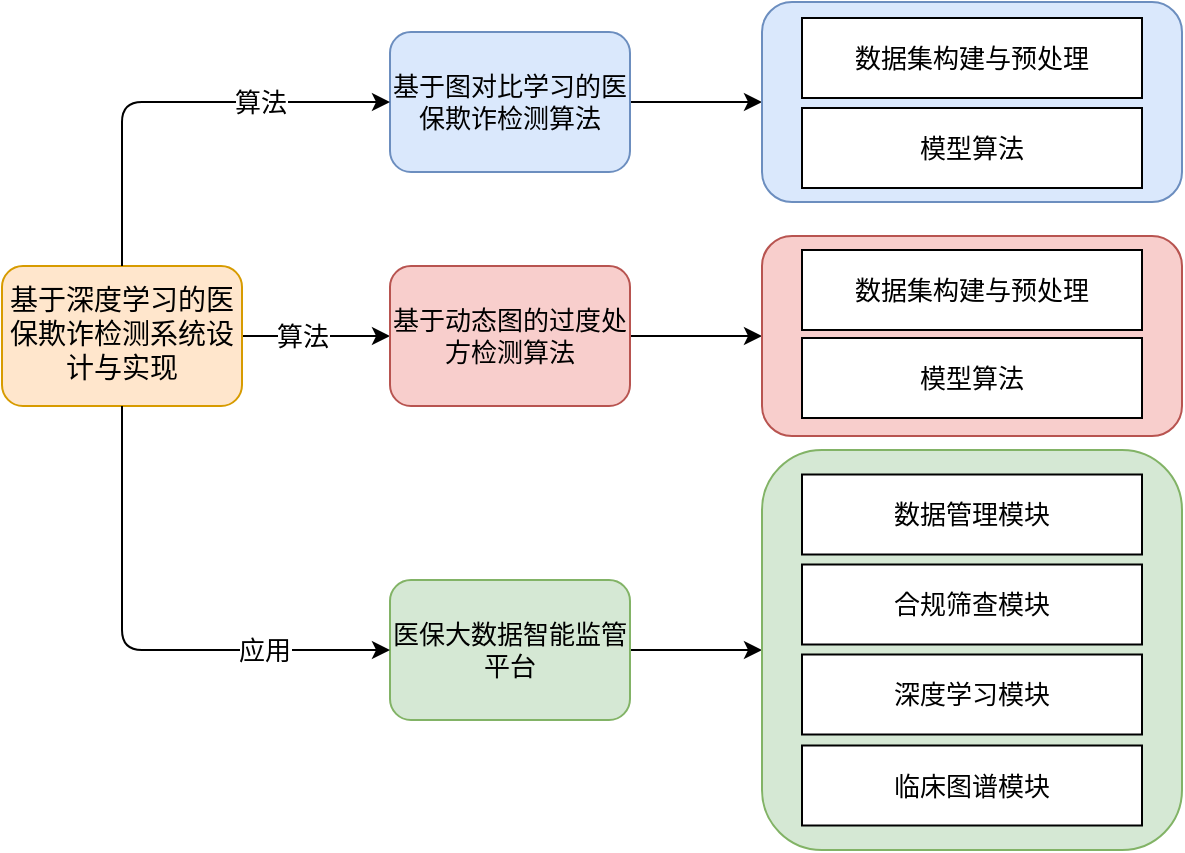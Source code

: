 <mxfile version="15.8.6" type="github">
  <diagram id="MgEjdaWWdwEsuHHKxT5H" name="第 1 页">
    <mxGraphModel dx="1422" dy="762" grid="1" gridSize="10" guides="1" tooltips="1" connect="1" arrows="1" fold="1" page="1" pageScale="1" pageWidth="827" pageHeight="1169" math="0" shadow="0">
      <root>
        <mxCell id="0" />
        <mxCell id="1" parent="0" />
        <mxCell id="LFI6K4kIaEwmIYhCkQtk-36" style="edgeStyle=orthogonalEdgeStyle;rounded=1;sketch=0;orthogonalLoop=1;jettySize=auto;html=1;exitX=1;exitY=0.5;exitDx=0;exitDy=0;entryX=0;entryY=0.5;entryDx=0;entryDy=0;fontFamily=Noto Sans Simplified Chinese;fontSource=https%3A%2F%2Ffonts.googleapis.com%2Fcss%3Ffamily%3DNoto%2BSans%2BSimplified%2BChinese;fontColor=#000000;fontSize=13;" parent="1" source="LFI6K4kIaEwmIYhCkQtk-2" target="LFI6K4kIaEwmIYhCkQtk-12" edge="1">
          <mxGeometry relative="1" as="geometry" />
        </mxCell>
        <mxCell id="LFI6K4kIaEwmIYhCkQtk-37" value="算法" style="edgeLabel;html=1;align=center;verticalAlign=middle;resizable=0;points=[];fontFamily=Noto Sans Simplified Chinese;fontColor=#000000;fontSize=13;" parent="LFI6K4kIaEwmIYhCkQtk-36" vertex="1" connectable="0">
          <mxGeometry x="-0.255" relative="1" as="geometry">
            <mxPoint x="2" as="offset" />
          </mxGeometry>
        </mxCell>
        <mxCell id="LFI6K4kIaEwmIYhCkQtk-2" value="&lt;p style=&quot;margin-top: 0pt; margin-bottom: 0pt; margin-left: 0in; direction: ltr; unicode-bidi: embed; word-break: normal; font-size: 14px;&quot;&gt;&lt;span style=&quot;font-size: 14px;&quot;&gt;基于深度学习的医保欺诈检测系统设计与实现&lt;/span&gt;&lt;/p&gt;" style="whiteSpace=wrap;html=1;sketch=0;fillColor=#ffe6cc;strokeColor=#d79b00;verticalAlign=middle;horizontal=1;direction=east;fontFamily=Noto Sans Simplified Chinese;rounded=1;fontSource=https%3A%2F%2Ffonts.googleapis.com%2Fcss%3Ffamily%3DNoto%2BSans%2BSimplified%2BChinese;fontSize=14;fontStyle=0" parent="1" vertex="1">
          <mxGeometry x="100" y="290" width="120" height="70" as="geometry" />
        </mxCell>
        <mxCell id="LFI6K4kIaEwmIYhCkQtk-11" value="" style="edgeStyle=orthogonalEdgeStyle;rounded=1;sketch=0;orthogonalLoop=1;jettySize=auto;html=1;fontFamily=Noto Sans Simplified Chinese;fontSource=https%3A%2F%2Ffonts.googleapis.com%2Fcss%3Ffamily%3DNoto%2BSans%2BSimplified%2BChinese;fontColor=#000000;fontSize=13;" parent="1" source="LFI6K4kIaEwmIYhCkQtk-5" target="LFI6K4kIaEwmIYhCkQtk-10" edge="1">
          <mxGeometry relative="1" as="geometry" />
        </mxCell>
        <mxCell id="LFI6K4kIaEwmIYhCkQtk-5" value="&lt;p style=&quot;margin-top: 0pt; margin-bottom: 0pt; margin-left: 0in; direction: ltr; unicode-bidi: embed; word-break: normal; font-size: 13px;&quot;&gt;&lt;span style=&quot;font-size: 13px;&quot;&gt;基于图对比学习的医保欺诈检测算法&lt;/span&gt;&lt;/p&gt;" style="whiteSpace=wrap;html=1;sketch=0;fillColor=#dae8fc;strokeColor=#6c8ebf;verticalAlign=middle;horizontal=1;direction=east;fontFamily=Noto Sans Simplified Chinese;rounded=1;fontSource=https%3A%2F%2Ffonts.googleapis.com%2Fcss%3Ffamily%3DNoto%2BSans%2BSimplified%2BChinese;fontSize=13;" parent="1" vertex="1">
          <mxGeometry x="294" y="173" width="120" height="70" as="geometry" />
        </mxCell>
        <mxCell id="LFI6K4kIaEwmIYhCkQtk-8" value="" style="endArrow=classic;html=1;rounded=1;sketch=0;fontFamily=Noto Sans Simplified Chinese;fontSource=https%3A%2F%2Ffonts.googleapis.com%2Fcss%3Ffamily%3DNoto%2BSans%2BSimplified%2BChinese;fontColor=#000000;exitX=0.5;exitY=0;exitDx=0;exitDy=0;entryX=0;entryY=0.5;entryDx=0;entryDy=0;edgeStyle=orthogonalEdgeStyle;fontSize=13;" parent="1" source="LFI6K4kIaEwmIYhCkQtk-2" target="LFI6K4kIaEwmIYhCkQtk-5" edge="1">
          <mxGeometry width="50" height="50" relative="1" as="geometry">
            <mxPoint x="390" y="410" as="sourcePoint" />
            <mxPoint x="440" y="360" as="targetPoint" />
          </mxGeometry>
        </mxCell>
        <mxCell id="LFI6K4kIaEwmIYhCkQtk-9" value="算法" style="edgeLabel;html=1;align=center;verticalAlign=middle;resizable=0;points=[];fontFamily=Noto Sans Simplified Chinese;fontColor=#000000;fontSize=13;" parent="LFI6K4kIaEwmIYhCkQtk-8" vertex="1" connectable="0">
          <mxGeometry x="0.413" y="-2" relative="1" as="geometry">
            <mxPoint x="-2" y="-2" as="offset" />
          </mxGeometry>
        </mxCell>
        <mxCell id="LFI6K4kIaEwmIYhCkQtk-10" value="&lt;p style=&quot;margin-top: 0pt; margin-bottom: 0pt; margin-left: 0in; direction: ltr; unicode-bidi: embed; word-break: normal; font-size: 13px;&quot;&gt;&lt;br style=&quot;font-size: 13px;&quot;&gt;&lt;/p&gt;" style="whiteSpace=wrap;html=1;sketch=0;fillColor=#dae8fc;strokeColor=#6c8ebf;verticalAlign=middle;horizontal=1;direction=east;fontFamily=Noto Sans Simplified Chinese;rounded=1;fontSource=https%3A%2F%2Ffonts.googleapis.com%2Fcss%3Ffamily%3DNoto%2BSans%2BSimplified%2BChinese;fontSize=13;" parent="1" vertex="1">
          <mxGeometry x="480" y="158" width="210" height="100" as="geometry" />
        </mxCell>
        <mxCell id="LFI6K4kIaEwmIYhCkQtk-17" value="" style="edgeStyle=orthogonalEdgeStyle;rounded=1;sketch=0;orthogonalLoop=1;jettySize=auto;html=1;fontFamily=Noto Sans Simplified Chinese;fontSource=https%3A%2F%2Ffonts.googleapis.com%2Fcss%3Ffamily%3DNoto%2BSans%2BSimplified%2BChinese;fontColor=#000000;fontSize=13;" parent="1" source="LFI6K4kIaEwmIYhCkQtk-12" target="LFI6K4kIaEwmIYhCkQtk-16" edge="1">
          <mxGeometry relative="1" as="geometry" />
        </mxCell>
        <mxCell id="LFI6K4kIaEwmIYhCkQtk-12" value="&lt;p style=&quot;margin-top: 0pt; margin-bottom: 0pt; margin-left: 0in; direction: ltr; unicode-bidi: embed; word-break: normal; font-size: 13px;&quot;&gt;&lt;span style=&quot;font-size: 13px;&quot;&gt;基于动态图的过度处方检测算法&lt;/span&gt;&lt;/p&gt;" style="whiteSpace=wrap;html=1;sketch=0;fillColor=#f8cecc;strokeColor=#b85450;verticalAlign=middle;horizontal=1;direction=east;fontFamily=Noto Sans Simplified Chinese;rounded=1;fontSource=https%3A%2F%2Ffonts.googleapis.com%2Fcss%3Ffamily%3DNoto%2BSans%2BSimplified%2BChinese;fontSize=13;" parent="1" vertex="1">
          <mxGeometry x="294" y="290" width="120" height="70" as="geometry" />
        </mxCell>
        <mxCell id="LFI6K4kIaEwmIYhCkQtk-16" value="&lt;p style=&quot;margin-top: 0pt; margin-bottom: 0pt; margin-left: 0in; direction: ltr; unicode-bidi: embed; word-break: normal; font-size: 13px;&quot;&gt;&lt;br style=&quot;font-size: 13px;&quot;&gt;&lt;/p&gt;" style="whiteSpace=wrap;html=1;sketch=0;fillColor=#f8cecc;strokeColor=#b85450;verticalAlign=middle;horizontal=1;direction=east;fontFamily=Noto Sans Simplified Chinese;rounded=1;fontSource=https%3A%2F%2Ffonts.googleapis.com%2Fcss%3Ffamily%3DNoto%2BSans%2BSimplified%2BChinese;fontSize=13;" parent="1" vertex="1">
          <mxGeometry x="480" y="275" width="210" height="100" as="geometry" />
        </mxCell>
        <mxCell id="LFI6K4kIaEwmIYhCkQtk-19" value="数据集构建与预处理" style="rounded=0;whiteSpace=wrap;html=1;sketch=0;fontFamily=Noto Sans Simplified Chinese;fontSource=https%3A%2F%2Ffonts.googleapis.com%2Fcss%3Ffamily%3DNoto%2BSans%2BSimplified%2BChinese;fontSize=13;" parent="1" vertex="1">
          <mxGeometry x="500" y="166" width="170" height="40" as="geometry" />
        </mxCell>
        <mxCell id="LFI6K4kIaEwmIYhCkQtk-20" value="模型算法" style="rounded=0;whiteSpace=wrap;html=1;sketch=0;fontFamily=Noto Sans Simplified Chinese;fontSource=https%3A%2F%2Ffonts.googleapis.com%2Fcss%3Ffamily%3DNoto%2BSans%2BSimplified%2BChinese;fontSize=13;" parent="1" vertex="1">
          <mxGeometry x="500" y="211" width="170" height="40" as="geometry" />
        </mxCell>
        <mxCell id="LFI6K4kIaEwmIYhCkQtk-21" value="数据集构建与预处理" style="rounded=0;whiteSpace=wrap;html=1;sketch=0;fontFamily=Noto Sans Simplified Chinese;fontSource=https%3A%2F%2Ffonts.googleapis.com%2Fcss%3Ffamily%3DNoto%2BSans%2BSimplified%2BChinese;fontSize=13;" parent="1" vertex="1">
          <mxGeometry x="500" y="282" width="170" height="40" as="geometry" />
        </mxCell>
        <mxCell id="LFI6K4kIaEwmIYhCkQtk-22" value="模型算法" style="rounded=0;whiteSpace=wrap;html=1;sketch=0;fontFamily=Noto Sans Simplified Chinese;fontSource=https%3A%2F%2Ffonts.googleapis.com%2Fcss%3Ffamily%3DNoto%2BSans%2BSimplified%2BChinese;fontSize=13;" parent="1" vertex="1">
          <mxGeometry x="500" y="326" width="170" height="40" as="geometry" />
        </mxCell>
        <mxCell id="LFI6K4kIaEwmIYhCkQtk-31" style="edgeStyle=orthogonalEdgeStyle;rounded=1;sketch=0;orthogonalLoop=1;jettySize=auto;html=1;exitX=1;exitY=0.5;exitDx=0;exitDy=0;fontFamily=Noto Sans Simplified Chinese;fontSource=https%3A%2F%2Ffonts.googleapis.com%2Fcss%3Ffamily%3DNoto%2BSans%2BSimplified%2BChinese;fontColor=#000000;entryX=0;entryY=0.5;entryDx=0;entryDy=0;fontSize=13;" parent="1" source="LFI6K4kIaEwmIYhCkQtk-23" target="LFI6K4kIaEwmIYhCkQtk-28" edge="1">
          <mxGeometry relative="1" as="geometry">
            <mxPoint x="500" y="485" as="targetPoint" />
          </mxGeometry>
        </mxCell>
        <mxCell id="LFI6K4kIaEwmIYhCkQtk-23" value="&lt;p style=&quot;margin-top: 0pt; margin-bottom: 0pt; margin-left: 0in; direction: ltr; unicode-bidi: embed; word-break: normal; font-size: 13px;&quot;&gt;&lt;span style=&quot;font-size: 13px;&quot;&gt;医保大数据智能监管平台&lt;/span&gt;&lt;/p&gt;" style="whiteSpace=wrap;html=1;sketch=0;fillColor=#d5e8d4;strokeColor=#82b366;verticalAlign=middle;horizontal=1;direction=east;fontFamily=Noto Sans Simplified Chinese;rounded=1;fontSource=https%3A%2F%2Ffonts.googleapis.com%2Fcss%3Ffamily%3DNoto%2BSans%2BSimplified%2BChinese;fontSize=13;" parent="1" vertex="1">
          <mxGeometry x="294" y="447" width="120" height="70" as="geometry" />
        </mxCell>
        <mxCell id="LFI6K4kIaEwmIYhCkQtk-26" value="" style="endArrow=classic;html=1;rounded=1;sketch=0;fontFamily=Noto Sans Simplified Chinese;fontSource=https%3A%2F%2Ffonts.googleapis.com%2Fcss%3Ffamily%3DNoto%2BSans%2BSimplified%2BChinese;fontColor=#000000;exitX=0.5;exitY=1;exitDx=0;exitDy=0;entryX=0;entryY=0.5;entryDx=0;entryDy=0;edgeStyle=orthogonalEdgeStyle;fontSize=13;" parent="1" source="LFI6K4kIaEwmIYhCkQtk-2" target="LFI6K4kIaEwmIYhCkQtk-23" edge="1">
          <mxGeometry width="50" height="50" relative="1" as="geometry">
            <mxPoint x="390" y="450" as="sourcePoint" />
            <mxPoint x="440" y="400" as="targetPoint" />
          </mxGeometry>
        </mxCell>
        <mxCell id="LFI6K4kIaEwmIYhCkQtk-27" value="应用" style="edgeLabel;html=1;align=center;verticalAlign=middle;resizable=0;points=[];fontFamily=Noto Sans Simplified Chinese;fontColor=#000000;fontSize=13;" parent="LFI6K4kIaEwmIYhCkQtk-26" vertex="1" connectable="0">
          <mxGeometry x="0.335" y="4" relative="1" as="geometry">
            <mxPoint x="22" y="4" as="offset" />
          </mxGeometry>
        </mxCell>
        <mxCell id="LFI6K4kIaEwmIYhCkQtk-28" value="&lt;p style=&quot;margin-top: 0pt; margin-bottom: 0pt; margin-left: 0in; direction: ltr; unicode-bidi: embed; word-break: normal; font-size: 13px;&quot;&gt;&lt;br style=&quot;font-size: 13px;&quot;&gt;&lt;/p&gt;" style="whiteSpace=wrap;html=1;sketch=0;fillColor=#d5e8d4;strokeColor=#82b366;verticalAlign=middle;horizontal=1;direction=east;fontFamily=Noto Sans Simplified Chinese;rounded=1;fontSource=https%3A%2F%2Ffonts.googleapis.com%2Fcss%3Ffamily%3DNoto%2BSans%2BSimplified%2BChinese;fontSize=13;" parent="1" vertex="1">
          <mxGeometry x="480" y="382" width="210" height="200" as="geometry" />
        </mxCell>
        <mxCell id="LFI6K4kIaEwmIYhCkQtk-29" value="数据管理模块" style="rounded=0;whiteSpace=wrap;html=1;sketch=0;fontFamily=Noto Sans Simplified Chinese;fontSource=https%3A%2F%2Ffonts.googleapis.com%2Fcss%3Ffamily%3DNoto%2BSans%2BSimplified%2BChinese;fontSize=13;" parent="1" vertex="1">
          <mxGeometry x="500" y="394.25" width="170" height="40" as="geometry" />
        </mxCell>
        <mxCell id="LFI6K4kIaEwmIYhCkQtk-30" value="合规筛查模块" style="rounded=0;whiteSpace=wrap;html=1;sketch=0;fontFamily=Noto Sans Simplified Chinese;fontSource=https%3A%2F%2Ffonts.googleapis.com%2Fcss%3Ffamily%3DNoto%2BSans%2BSimplified%2BChinese;fontSize=13;" parent="1" vertex="1">
          <mxGeometry x="500" y="439.25" width="170" height="40" as="geometry" />
        </mxCell>
        <mxCell id="LFI6K4kIaEwmIYhCkQtk-32" value="深度学习模块" style="rounded=0;whiteSpace=wrap;html=1;sketch=0;fontFamily=Noto Sans Simplified Chinese;fontSource=https%3A%2F%2Ffonts.googleapis.com%2Fcss%3Ffamily%3DNoto%2BSans%2BSimplified%2BChinese;fontSize=13;" parent="1" vertex="1">
          <mxGeometry x="500" y="484.25" width="170" height="40" as="geometry" />
        </mxCell>
        <mxCell id="LFI6K4kIaEwmIYhCkQtk-33" value="临床图谱模块" style="rounded=0;whiteSpace=wrap;html=1;sketch=0;fontFamily=Noto Sans Simplified Chinese;fontSource=https%3A%2F%2Ffonts.googleapis.com%2Fcss%3Ffamily%3DNoto%2BSans%2BSimplified%2BChinese;fontSize=13;" parent="1" vertex="1">
          <mxGeometry x="500" y="529.75" width="170" height="40" as="geometry" />
        </mxCell>
      </root>
    </mxGraphModel>
  </diagram>
</mxfile>
